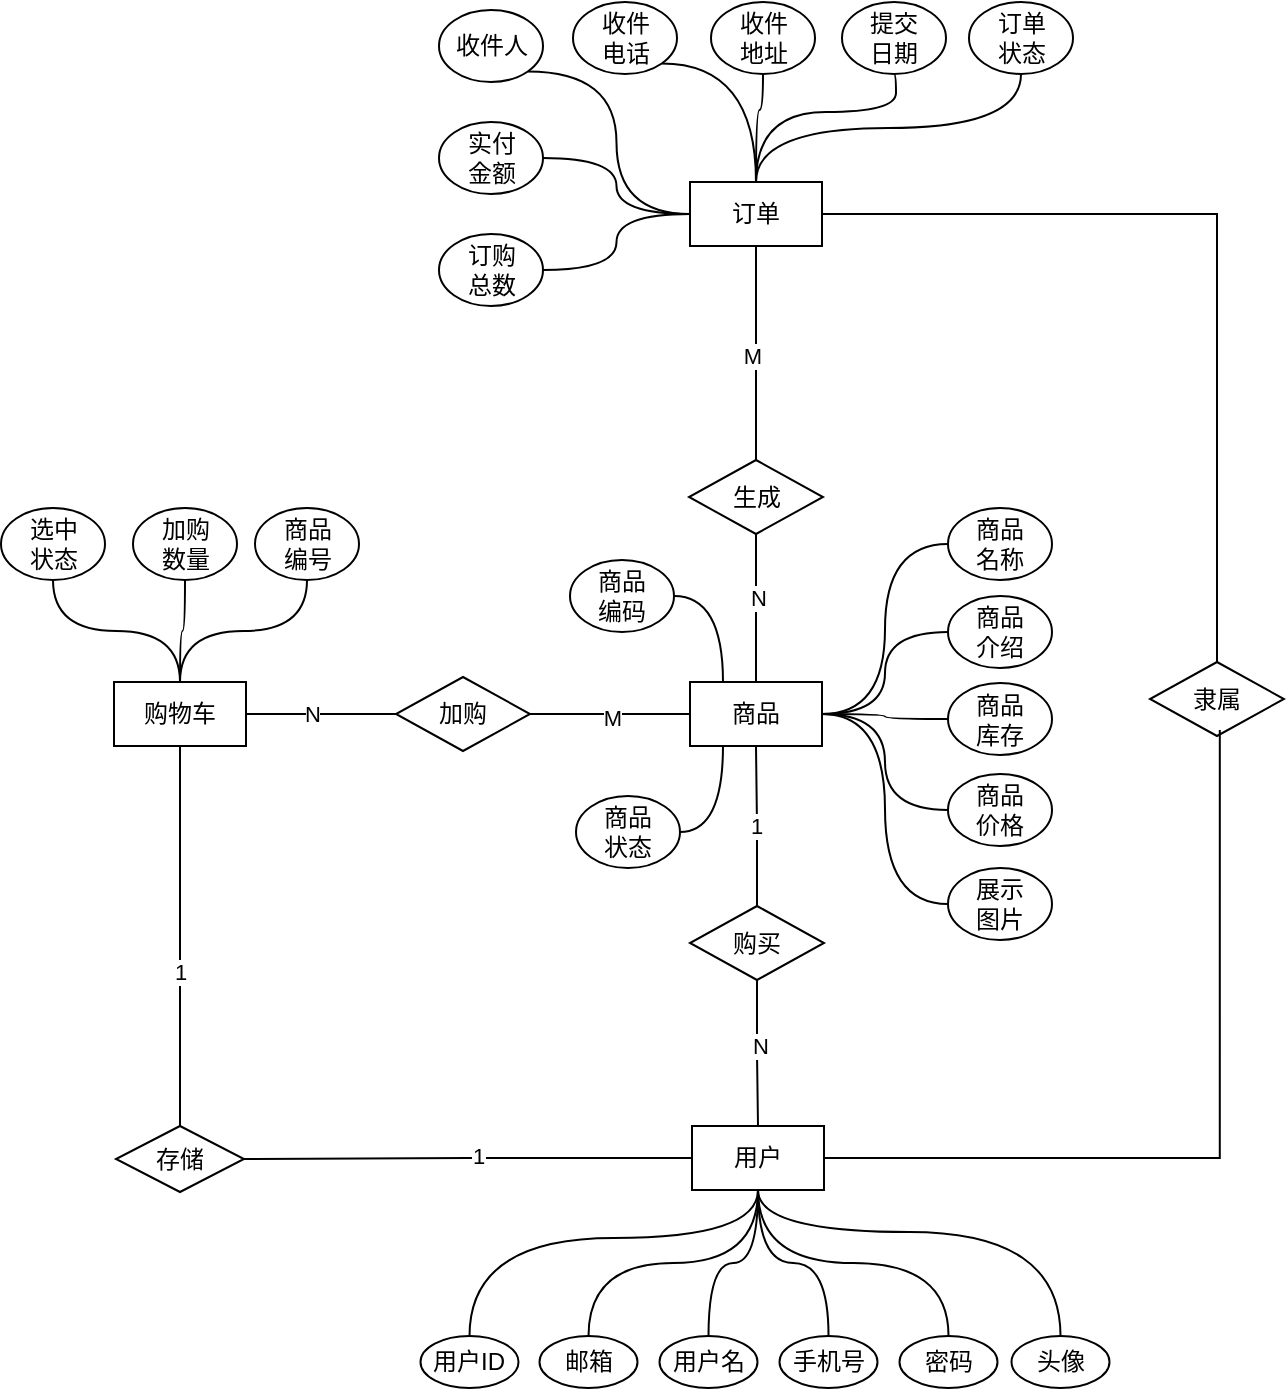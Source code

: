 <mxfile version="24.2.0" type="github">
  <diagram id="R2lEEEUBdFMjLlhIrx00" name="Page-1">
    <mxGraphModel dx="1314" dy="1030" grid="0" gridSize="10" guides="1" tooltips="1" connect="1" arrows="1" fold="1" page="1" pageScale="1" pageWidth="850" pageHeight="1100" math="0" shadow="0" extFonts="Permanent Marker^https://fonts.googleapis.com/css?family=Permanent+Marker">
      <root>
        <mxCell id="0" />
        <mxCell id="1" parent="0" />
        <mxCell id="VfQw10z59d6hTfCO1_Ws-1" value="用户" style="whiteSpace=wrap;html=1;align=center;" vertex="1" parent="1">
          <mxGeometry x="433" y="715" width="66" height="32" as="geometry" />
        </mxCell>
        <mxCell id="VfQw10z59d6hTfCO1_Ws-23" style="edgeStyle=orthogonalEdgeStyle;rounded=0;orthogonalLoop=1;jettySize=auto;html=1;exitX=0.5;exitY=0;exitDx=0;exitDy=0;entryX=0.5;entryY=1;entryDx=0;entryDy=0;endArrow=none;endFill=0;" edge="1" parent="1" source="VfQw10z59d6hTfCO1_Ws-3" target="VfQw10z59d6hTfCO1_Ws-9">
          <mxGeometry relative="1" as="geometry" />
        </mxCell>
        <mxCell id="VfQw10z59d6hTfCO1_Ws-24" value="N" style="edgeLabel;html=1;align=center;verticalAlign=middle;resizable=0;points=[];" vertex="1" connectable="0" parent="VfQw10z59d6hTfCO1_Ws-23">
          <mxGeometry x="0.144" y="-1" relative="1" as="geometry">
            <mxPoint as="offset" />
          </mxGeometry>
        </mxCell>
        <mxCell id="VfQw10z59d6hTfCO1_Ws-79" style="edgeStyle=orthogonalEdgeStyle;curved=1;rounded=0;orthogonalLoop=1;jettySize=auto;html=1;exitX=1;exitY=0.5;exitDx=0;exitDy=0;entryX=0;entryY=0.5;entryDx=0;entryDy=0;strokeColor=default;align=center;verticalAlign=middle;fontFamily=Helvetica;fontSize=11;fontColor=default;labelBackgroundColor=default;endArrow=none;endFill=0;" edge="1" parent="1" source="VfQw10z59d6hTfCO1_Ws-3" target="VfQw10z59d6hTfCO1_Ws-61">
          <mxGeometry relative="1" as="geometry" />
        </mxCell>
        <mxCell id="VfQw10z59d6hTfCO1_Ws-3" value="商品" style="whiteSpace=wrap;html=1;align=center;" vertex="1" parent="1">
          <mxGeometry x="432" y="493" width="66" height="32" as="geometry" />
        </mxCell>
        <mxCell id="VfQw10z59d6hTfCO1_Ws-38" style="edgeStyle=orthogonalEdgeStyle;rounded=0;orthogonalLoop=1;jettySize=auto;html=1;exitX=1;exitY=0.5;exitDx=0;exitDy=0;endArrow=none;endFill=0;" edge="1" parent="1" source="VfQw10z59d6hTfCO1_Ws-4" target="VfQw10z59d6hTfCO1_Ws-11">
          <mxGeometry relative="1" as="geometry" />
        </mxCell>
        <mxCell id="VfQw10z59d6hTfCO1_Ws-39" value="N" style="edgeLabel;html=1;align=center;verticalAlign=middle;resizable=0;points=[];" vertex="1" connectable="0" parent="VfQw10z59d6hTfCO1_Ws-38">
          <mxGeometry x="-0.303" relative="1" as="geometry">
            <mxPoint x="7" as="offset" />
          </mxGeometry>
        </mxCell>
        <mxCell id="VfQw10z59d6hTfCO1_Ws-42" style="edgeStyle=orthogonalEdgeStyle;rounded=0;orthogonalLoop=1;jettySize=auto;html=1;exitX=0.5;exitY=1;exitDx=0;exitDy=0;entryX=0.5;entryY=0;entryDx=0;entryDy=0;endArrow=none;endFill=0;" edge="1" parent="1" source="VfQw10z59d6hTfCO1_Ws-4" target="VfQw10z59d6hTfCO1_Ws-8">
          <mxGeometry relative="1" as="geometry" />
        </mxCell>
        <mxCell id="VfQw10z59d6hTfCO1_Ws-43" value="1" style="edgeLabel;html=1;align=center;verticalAlign=middle;resizable=0;points=[];" vertex="1" connectable="0" parent="VfQw10z59d6hTfCO1_Ws-42">
          <mxGeometry x="0.491" y="-1" relative="1" as="geometry">
            <mxPoint x="1" y="-29" as="offset" />
          </mxGeometry>
        </mxCell>
        <mxCell id="VfQw10z59d6hTfCO1_Ws-4" value="购物车" style="whiteSpace=wrap;html=1;align=center;" vertex="1" parent="1">
          <mxGeometry x="144" y="493" width="66" height="32" as="geometry" />
        </mxCell>
        <mxCell id="VfQw10z59d6hTfCO1_Ws-5" value="订单" style="whiteSpace=wrap;html=1;align=center;" vertex="1" parent="1">
          <mxGeometry x="432" y="243" width="66" height="32" as="geometry" />
        </mxCell>
        <mxCell id="VfQw10z59d6hTfCO1_Ws-19" style="edgeStyle=orthogonalEdgeStyle;rounded=0;orthogonalLoop=1;jettySize=auto;html=1;exitX=0.5;exitY=0;exitDx=0;exitDy=0;endArrow=none;endFill=0;" edge="1" parent="1" source="VfQw10z59d6hTfCO1_Ws-7" target="VfQw10z59d6hTfCO1_Ws-3">
          <mxGeometry relative="1" as="geometry" />
        </mxCell>
        <mxCell id="VfQw10z59d6hTfCO1_Ws-20" value="1" style="edgeLabel;html=1;align=center;verticalAlign=middle;resizable=0;points=[];" vertex="1" connectable="0" parent="VfQw10z59d6hTfCO1_Ws-19">
          <mxGeometry x="0.008" relative="1" as="geometry">
            <mxPoint as="offset" />
          </mxGeometry>
        </mxCell>
        <mxCell id="VfQw10z59d6hTfCO1_Ws-21" style="edgeStyle=orthogonalEdgeStyle;rounded=0;orthogonalLoop=1;jettySize=auto;html=1;exitX=0.5;exitY=1;exitDx=0;exitDy=0;entryX=0.5;entryY=0;entryDx=0;entryDy=0;endArrow=none;endFill=0;" edge="1" parent="1" source="VfQw10z59d6hTfCO1_Ws-7" target="VfQw10z59d6hTfCO1_Ws-1">
          <mxGeometry relative="1" as="geometry" />
        </mxCell>
        <mxCell id="VfQw10z59d6hTfCO1_Ws-22" value="N" style="edgeLabel;html=1;align=center;verticalAlign=middle;resizable=0;points=[];" vertex="1" connectable="0" parent="VfQw10z59d6hTfCO1_Ws-21">
          <mxGeometry x="-0.106" y="1" relative="1" as="geometry">
            <mxPoint as="offset" />
          </mxGeometry>
        </mxCell>
        <mxCell id="VfQw10z59d6hTfCO1_Ws-7" value="购买" style="shape=rhombus;perimeter=rhombusPerimeter;whiteSpace=wrap;html=1;align=center;" vertex="1" parent="1">
          <mxGeometry x="432" y="605" width="67" height="37" as="geometry" />
        </mxCell>
        <mxCell id="VfQw10z59d6hTfCO1_Ws-8" value="存储" style="shape=rhombus;perimeter=rhombusPerimeter;whiteSpace=wrap;html=1;align=center;" vertex="1" parent="1">
          <mxGeometry x="145" y="715" width="64" height="33" as="geometry" />
        </mxCell>
        <mxCell id="VfQw10z59d6hTfCO1_Ws-25" style="edgeStyle=orthogonalEdgeStyle;rounded=0;orthogonalLoop=1;jettySize=auto;html=1;exitX=0.5;exitY=0;exitDx=0;exitDy=0;endArrow=none;endFill=0;" edge="1" parent="1" source="VfQw10z59d6hTfCO1_Ws-9" target="VfQw10z59d6hTfCO1_Ws-5">
          <mxGeometry relative="1" as="geometry" />
        </mxCell>
        <mxCell id="VfQw10z59d6hTfCO1_Ws-27" value="M" style="edgeLabel;html=1;align=center;verticalAlign=middle;resizable=0;points=[];" vertex="1" connectable="0" parent="VfQw10z59d6hTfCO1_Ws-25">
          <mxGeometry x="-0.023" y="2" relative="1" as="geometry">
            <mxPoint as="offset" />
          </mxGeometry>
        </mxCell>
        <mxCell id="VfQw10z59d6hTfCO1_Ws-9" value="生成" style="shape=rhombus;perimeter=rhombusPerimeter;whiteSpace=wrap;html=1;align=center;" vertex="1" parent="1">
          <mxGeometry x="431.5" y="382" width="67" height="37" as="geometry" />
        </mxCell>
        <mxCell id="VfQw10z59d6hTfCO1_Ws-36" style="edgeStyle=orthogonalEdgeStyle;rounded=0;orthogonalLoop=1;jettySize=auto;html=1;exitX=1;exitY=0.5;exitDx=0;exitDy=0;endArrow=none;endFill=0;" edge="1" parent="1" source="VfQw10z59d6hTfCO1_Ws-11" target="VfQw10z59d6hTfCO1_Ws-3">
          <mxGeometry relative="1" as="geometry" />
        </mxCell>
        <mxCell id="VfQw10z59d6hTfCO1_Ws-37" value="M" style="edgeLabel;html=1;align=center;verticalAlign=middle;resizable=0;points=[];" vertex="1" connectable="0" parent="VfQw10z59d6hTfCO1_Ws-36">
          <mxGeometry x="0.015" y="-2" relative="1" as="geometry">
            <mxPoint as="offset" />
          </mxGeometry>
        </mxCell>
        <mxCell id="VfQw10z59d6hTfCO1_Ws-11" value="加购" style="shape=rhombus;perimeter=rhombusPerimeter;whiteSpace=wrap;html=1;align=center;" vertex="1" parent="1">
          <mxGeometry x="285" y="490.5" width="67" height="37" as="geometry" />
        </mxCell>
        <mxCell id="VfQw10z59d6hTfCO1_Ws-35" style="edgeStyle=orthogonalEdgeStyle;rounded=0;orthogonalLoop=1;jettySize=auto;html=1;exitX=0.5;exitY=0;exitDx=0;exitDy=0;entryX=1;entryY=0.5;entryDx=0;entryDy=0;endArrow=none;endFill=0;" edge="1" parent="1" source="VfQw10z59d6hTfCO1_Ws-33" target="VfQw10z59d6hTfCO1_Ws-5">
          <mxGeometry relative="1" as="geometry" />
        </mxCell>
        <mxCell id="VfQw10z59d6hTfCO1_Ws-33" value="隶属" style="shape=rhombus;perimeter=rhombusPerimeter;whiteSpace=wrap;html=1;align=center;" vertex="1" parent="1">
          <mxGeometry x="662" y="483" width="67" height="37" as="geometry" />
        </mxCell>
        <mxCell id="VfQw10z59d6hTfCO1_Ws-34" style="edgeStyle=orthogonalEdgeStyle;rounded=0;orthogonalLoop=1;jettySize=auto;html=1;exitX=1;exitY=0.5;exitDx=0;exitDy=0;entryX=0.521;entryY=0.919;entryDx=0;entryDy=0;entryPerimeter=0;endArrow=none;endFill=0;" edge="1" parent="1" source="VfQw10z59d6hTfCO1_Ws-1" target="VfQw10z59d6hTfCO1_Ws-33">
          <mxGeometry relative="1" as="geometry" />
        </mxCell>
        <mxCell id="VfQw10z59d6hTfCO1_Ws-40" style="edgeStyle=orthogonalEdgeStyle;rounded=0;orthogonalLoop=1;jettySize=auto;html=1;exitX=0;exitY=0.5;exitDx=0;exitDy=0;entryX=1;entryY=0.5;entryDx=0;entryDy=0;endArrow=none;endFill=0;" edge="1" parent="1" source="VfQw10z59d6hTfCO1_Ws-1" target="VfQw10z59d6hTfCO1_Ws-8">
          <mxGeometry relative="1" as="geometry" />
        </mxCell>
        <mxCell id="VfQw10z59d6hTfCO1_Ws-41" value="1" style="edgeLabel;html=1;align=center;verticalAlign=middle;resizable=0;points=[];" vertex="1" connectable="0" parent="VfQw10z59d6hTfCO1_Ws-40">
          <mxGeometry x="-0.048" y="-1" relative="1" as="geometry">
            <mxPoint as="offset" />
          </mxGeometry>
        </mxCell>
        <mxCell id="VfQw10z59d6hTfCO1_Ws-71" style="edgeStyle=orthogonalEdgeStyle;rounded=0;orthogonalLoop=1;jettySize=auto;html=1;exitX=0.5;exitY=0;exitDx=0;exitDy=0;curved=1;strokeColor=default;endArrow=none;endFill=0;" edge="1" parent="1" source="VfQw10z59d6hTfCO1_Ws-45" target="VfQw10z59d6hTfCO1_Ws-1">
          <mxGeometry relative="1" as="geometry" />
        </mxCell>
        <mxCell id="VfQw10z59d6hTfCO1_Ws-45" value="用户名" style="ellipse;whiteSpace=wrap;html=1;align=center;" vertex="1" parent="1">
          <mxGeometry x="416.75" y="820" width="49" height="26" as="geometry" />
        </mxCell>
        <mxCell id="VfQw10z59d6hTfCO1_Ws-72" style="edgeStyle=orthogonalEdgeStyle;rounded=0;orthogonalLoop=1;jettySize=auto;html=1;exitX=0.5;exitY=0;exitDx=0;exitDy=0;curved=1;endArrow=none;endFill=0;" edge="1" parent="1" source="VfQw10z59d6hTfCO1_Ws-46" target="VfQw10z59d6hTfCO1_Ws-1">
          <mxGeometry relative="1" as="geometry" />
        </mxCell>
        <mxCell id="VfQw10z59d6hTfCO1_Ws-46" value="手机号" style="ellipse;whiteSpace=wrap;html=1;align=center;" vertex="1" parent="1">
          <mxGeometry x="476.75" y="820" width="49" height="26" as="geometry" />
        </mxCell>
        <mxCell id="VfQw10z59d6hTfCO1_Ws-73" style="edgeStyle=orthogonalEdgeStyle;curved=1;rounded=0;orthogonalLoop=1;jettySize=auto;html=1;exitX=0.5;exitY=0;exitDx=0;exitDy=0;strokeColor=default;align=center;verticalAlign=middle;fontFamily=Helvetica;fontSize=11;fontColor=default;labelBackgroundColor=default;endArrow=none;endFill=0;" edge="1" parent="1" source="VfQw10z59d6hTfCO1_Ws-47" target="VfQw10z59d6hTfCO1_Ws-1">
          <mxGeometry relative="1" as="geometry" />
        </mxCell>
        <mxCell id="VfQw10z59d6hTfCO1_Ws-47" value="密码" style="ellipse;whiteSpace=wrap;html=1;align=center;" vertex="1" parent="1">
          <mxGeometry x="536.75" y="820" width="49" height="26" as="geometry" />
        </mxCell>
        <mxCell id="VfQw10z59d6hTfCO1_Ws-74" style="edgeStyle=orthogonalEdgeStyle;curved=1;rounded=0;orthogonalLoop=1;jettySize=auto;html=1;exitX=0.5;exitY=0;exitDx=0;exitDy=0;strokeColor=default;align=center;verticalAlign=middle;fontFamily=Helvetica;fontSize=11;fontColor=default;labelBackgroundColor=default;endArrow=none;endFill=0;" edge="1" parent="1" source="VfQw10z59d6hTfCO1_Ws-48" target="VfQw10z59d6hTfCO1_Ws-1">
          <mxGeometry relative="1" as="geometry">
            <Array as="points">
              <mxPoint x="617" y="768" />
              <mxPoint x="466" y="768" />
            </Array>
          </mxGeometry>
        </mxCell>
        <mxCell id="VfQw10z59d6hTfCO1_Ws-48" value="头像" style="ellipse;whiteSpace=wrap;html=1;align=center;" vertex="1" parent="1">
          <mxGeometry x="592.75" y="820" width="49" height="26" as="geometry" />
        </mxCell>
        <mxCell id="VfQw10z59d6hTfCO1_Ws-70" style="edgeStyle=orthogonalEdgeStyle;rounded=0;orthogonalLoop=1;jettySize=auto;html=1;exitX=0.5;exitY=0;exitDx=0;exitDy=0;curved=1;endArrow=none;endFill=0;" edge="1" parent="1" source="VfQw10z59d6hTfCO1_Ws-49" target="VfQw10z59d6hTfCO1_Ws-1">
          <mxGeometry relative="1" as="geometry" />
        </mxCell>
        <mxCell id="VfQw10z59d6hTfCO1_Ws-49" value="邮箱" style="ellipse;whiteSpace=wrap;html=1;align=center;" vertex="1" parent="1">
          <mxGeometry x="356.75" y="820" width="49" height="26" as="geometry" />
        </mxCell>
        <mxCell id="VfQw10z59d6hTfCO1_Ws-94" style="edgeStyle=orthogonalEdgeStyle;curved=1;rounded=0;orthogonalLoop=1;jettySize=auto;html=1;exitX=0.5;exitY=1;exitDx=0;exitDy=0;strokeColor=default;align=center;verticalAlign=middle;fontFamily=Helvetica;fontSize=11;fontColor=default;labelBackgroundColor=default;endArrow=none;endFill=0;" edge="1" parent="1" source="VfQw10z59d6hTfCO1_Ws-50" target="VfQw10z59d6hTfCO1_Ws-4">
          <mxGeometry relative="1" as="geometry" />
        </mxCell>
        <mxCell id="VfQw10z59d6hTfCO1_Ws-50" value="加购&lt;div&gt;数量&lt;/div&gt;" style="ellipse;whiteSpace=wrap;html=1;align=center;" vertex="1" parent="1">
          <mxGeometry x="153.5" y="406" width="52" height="36" as="geometry" />
        </mxCell>
        <mxCell id="VfQw10z59d6hTfCO1_Ws-93" style="edgeStyle=orthogonalEdgeStyle;curved=1;rounded=0;orthogonalLoop=1;jettySize=auto;html=1;exitX=0.5;exitY=1;exitDx=0;exitDy=0;strokeColor=default;align=center;verticalAlign=middle;fontFamily=Helvetica;fontSize=11;fontColor=default;labelBackgroundColor=default;endArrow=none;endFill=0;" edge="1" parent="1" source="VfQw10z59d6hTfCO1_Ws-51" target="VfQw10z59d6hTfCO1_Ws-4">
          <mxGeometry relative="1" as="geometry" />
        </mxCell>
        <mxCell id="VfQw10z59d6hTfCO1_Ws-51" value="商品&lt;div&gt;编号&lt;/div&gt;" style="ellipse;whiteSpace=wrap;html=1;align=center;" vertex="1" parent="1">
          <mxGeometry x="214.5" y="406" width="52" height="36" as="geometry" />
        </mxCell>
        <mxCell id="VfQw10z59d6hTfCO1_Ws-87" style="edgeStyle=orthogonalEdgeStyle;curved=1;rounded=0;orthogonalLoop=1;jettySize=auto;html=1;exitX=1;exitY=1;exitDx=0;exitDy=0;entryX=0;entryY=0.5;entryDx=0;entryDy=0;strokeColor=default;align=center;verticalAlign=middle;fontFamily=Helvetica;fontSize=11;fontColor=default;labelBackgroundColor=default;endArrow=none;endFill=0;" edge="1" parent="1" source="VfQw10z59d6hTfCO1_Ws-52" target="VfQw10z59d6hTfCO1_Ws-5">
          <mxGeometry relative="1" as="geometry" />
        </mxCell>
        <mxCell id="VfQw10z59d6hTfCO1_Ws-52" value="收件人" style="ellipse;whiteSpace=wrap;html=1;align=center;" vertex="1" parent="1">
          <mxGeometry x="306.5" y="157" width="52" height="36" as="geometry" />
        </mxCell>
        <mxCell id="VfQw10z59d6hTfCO1_Ws-88" style="edgeStyle=orthogonalEdgeStyle;curved=1;rounded=0;orthogonalLoop=1;jettySize=auto;html=1;exitX=1;exitY=1;exitDx=0;exitDy=0;entryX=0.5;entryY=0;entryDx=0;entryDy=0;strokeColor=default;align=center;verticalAlign=middle;fontFamily=Helvetica;fontSize=11;fontColor=default;labelBackgroundColor=default;endArrow=none;endFill=0;" edge="1" parent="1" source="VfQw10z59d6hTfCO1_Ws-53" target="VfQw10z59d6hTfCO1_Ws-5">
          <mxGeometry relative="1" as="geometry" />
        </mxCell>
        <mxCell id="VfQw10z59d6hTfCO1_Ws-53" value="收件&lt;div&gt;电话&lt;/div&gt;" style="ellipse;whiteSpace=wrap;html=1;align=center;" vertex="1" parent="1">
          <mxGeometry x="373.5" y="153" width="52" height="36" as="geometry" />
        </mxCell>
        <mxCell id="VfQw10z59d6hTfCO1_Ws-90" style="edgeStyle=orthogonalEdgeStyle;curved=1;rounded=0;orthogonalLoop=1;jettySize=auto;html=1;exitX=0.5;exitY=1;exitDx=0;exitDy=0;entryX=0.5;entryY=0;entryDx=0;entryDy=0;strokeColor=default;align=center;verticalAlign=middle;fontFamily=Helvetica;fontSize=11;fontColor=default;labelBackgroundColor=default;endArrow=none;endFill=0;" edge="1" parent="1" source="VfQw10z59d6hTfCO1_Ws-54" target="VfQw10z59d6hTfCO1_Ws-5">
          <mxGeometry relative="1" as="geometry">
            <Array as="points">
              <mxPoint x="469" y="207" />
              <mxPoint x="465" y="207" />
            </Array>
          </mxGeometry>
        </mxCell>
        <mxCell id="VfQw10z59d6hTfCO1_Ws-54" value="收件&lt;div&gt;地址&lt;/div&gt;" style="ellipse;whiteSpace=wrap;html=1;align=center;" vertex="1" parent="1">
          <mxGeometry x="442.5" y="153" width="52" height="36" as="geometry" />
        </mxCell>
        <mxCell id="VfQw10z59d6hTfCO1_Ws-91" style="edgeStyle=orthogonalEdgeStyle;curved=1;rounded=0;orthogonalLoop=1;jettySize=auto;html=1;exitX=0.5;exitY=1;exitDx=0;exitDy=0;entryX=0.5;entryY=0;entryDx=0;entryDy=0;strokeColor=default;align=center;verticalAlign=middle;fontFamily=Helvetica;fontSize=11;fontColor=default;labelBackgroundColor=default;endArrow=none;endFill=0;" edge="1" parent="1" source="VfQw10z59d6hTfCO1_Ws-55" target="VfQw10z59d6hTfCO1_Ws-5">
          <mxGeometry relative="1" as="geometry">
            <Array as="points">
              <mxPoint x="535" y="189" />
              <mxPoint x="535" y="208" />
              <mxPoint x="465" y="208" />
            </Array>
          </mxGeometry>
        </mxCell>
        <mxCell id="VfQw10z59d6hTfCO1_Ws-55" value="提交&lt;div&gt;日期&lt;/div&gt;" style="ellipse;whiteSpace=wrap;html=1;align=center;" vertex="1" parent="1">
          <mxGeometry x="508" y="153" width="52" height="36" as="geometry" />
        </mxCell>
        <mxCell id="VfQw10z59d6hTfCO1_Ws-95" style="edgeStyle=orthogonalEdgeStyle;curved=1;rounded=0;orthogonalLoop=1;jettySize=auto;html=1;exitX=0.5;exitY=1;exitDx=0;exitDy=0;strokeColor=default;align=center;verticalAlign=middle;fontFamily=Helvetica;fontSize=11;fontColor=default;labelBackgroundColor=default;endArrow=none;endFill=0;" edge="1" parent="1" source="VfQw10z59d6hTfCO1_Ws-56" target="VfQw10z59d6hTfCO1_Ws-4">
          <mxGeometry relative="1" as="geometry" />
        </mxCell>
        <mxCell id="VfQw10z59d6hTfCO1_Ws-56" value="选中&lt;div&gt;状态&lt;/div&gt;" style="ellipse;whiteSpace=wrap;html=1;align=center;" vertex="1" parent="1">
          <mxGeometry x="87.5" y="406" width="52" height="36" as="geometry" />
        </mxCell>
        <mxCell id="VfQw10z59d6hTfCO1_Ws-92" style="edgeStyle=orthogonalEdgeStyle;curved=1;rounded=0;orthogonalLoop=1;jettySize=auto;html=1;exitX=0.5;exitY=1;exitDx=0;exitDy=0;strokeColor=default;align=center;verticalAlign=middle;fontFamily=Helvetica;fontSize=11;fontColor=default;labelBackgroundColor=default;endArrow=none;endFill=0;" edge="1" parent="1" source="VfQw10z59d6hTfCO1_Ws-57" target="VfQw10z59d6hTfCO1_Ws-5">
          <mxGeometry relative="1" as="geometry" />
        </mxCell>
        <mxCell id="VfQw10z59d6hTfCO1_Ws-57" value="订单&lt;div&gt;状态&lt;/div&gt;" style="ellipse;whiteSpace=wrap;html=1;align=center;" vertex="1" parent="1">
          <mxGeometry x="571.5" y="153" width="52" height="36" as="geometry" />
        </mxCell>
        <mxCell id="VfQw10z59d6hTfCO1_Ws-86" style="edgeStyle=orthogonalEdgeStyle;curved=1;rounded=0;orthogonalLoop=1;jettySize=auto;html=1;exitX=1;exitY=0.5;exitDx=0;exitDy=0;strokeColor=default;align=center;verticalAlign=middle;fontFamily=Helvetica;fontSize=11;fontColor=default;labelBackgroundColor=default;endArrow=none;endFill=0;" edge="1" parent="1" source="VfQw10z59d6hTfCO1_Ws-58" target="VfQw10z59d6hTfCO1_Ws-5">
          <mxGeometry relative="1" as="geometry" />
        </mxCell>
        <mxCell id="VfQw10z59d6hTfCO1_Ws-58" value="实付&lt;div&gt;金额&lt;/div&gt;" style="ellipse;whiteSpace=wrap;html=1;align=center;" vertex="1" parent="1">
          <mxGeometry x="306.5" y="213" width="52" height="36" as="geometry" />
        </mxCell>
        <mxCell id="VfQw10z59d6hTfCO1_Ws-85" style="edgeStyle=orthogonalEdgeStyle;curved=1;rounded=0;orthogonalLoop=1;jettySize=auto;html=1;exitX=1;exitY=0.5;exitDx=0;exitDy=0;entryX=0;entryY=0.5;entryDx=0;entryDy=0;strokeColor=default;align=center;verticalAlign=middle;fontFamily=Helvetica;fontSize=11;fontColor=default;labelBackgroundColor=default;endArrow=none;endFill=0;" edge="1" parent="1" source="VfQw10z59d6hTfCO1_Ws-59" target="VfQw10z59d6hTfCO1_Ws-5">
          <mxGeometry relative="1" as="geometry" />
        </mxCell>
        <mxCell id="VfQw10z59d6hTfCO1_Ws-59" value="订购&lt;div&gt;总数&lt;/div&gt;" style="ellipse;whiteSpace=wrap;html=1;align=center;" vertex="1" parent="1">
          <mxGeometry x="306.5" y="269" width="52" height="36" as="geometry" />
        </mxCell>
        <mxCell id="VfQw10z59d6hTfCO1_Ws-77" style="edgeStyle=orthogonalEdgeStyle;curved=1;rounded=0;orthogonalLoop=1;jettySize=auto;html=1;exitX=0;exitY=0.5;exitDx=0;exitDy=0;entryX=1;entryY=0.5;entryDx=0;entryDy=0;strokeColor=default;align=center;verticalAlign=middle;fontFamily=Helvetica;fontSize=11;fontColor=default;labelBackgroundColor=default;endArrow=none;endFill=0;" edge="1" parent="1" source="VfQw10z59d6hTfCO1_Ws-60" target="VfQw10z59d6hTfCO1_Ws-3">
          <mxGeometry relative="1" as="geometry" />
        </mxCell>
        <mxCell id="VfQw10z59d6hTfCO1_Ws-60" value="商品&lt;div&gt;名称&lt;/div&gt;" style="ellipse;whiteSpace=wrap;html=1;align=center;" vertex="1" parent="1">
          <mxGeometry x="561" y="406" width="52" height="36" as="geometry" />
        </mxCell>
        <mxCell id="VfQw10z59d6hTfCO1_Ws-61" value="商品&lt;div&gt;介绍&lt;/div&gt;" style="ellipse;whiteSpace=wrap;html=1;align=center;" vertex="1" parent="1">
          <mxGeometry x="561" y="450" width="52" height="36" as="geometry" />
        </mxCell>
        <mxCell id="VfQw10z59d6hTfCO1_Ws-82" style="edgeStyle=orthogonalEdgeStyle;curved=1;rounded=0;orthogonalLoop=1;jettySize=auto;html=1;exitX=0;exitY=0.5;exitDx=0;exitDy=0;strokeColor=default;align=center;verticalAlign=middle;fontFamily=Helvetica;fontSize=11;fontColor=default;labelBackgroundColor=default;endArrow=none;endFill=0;" edge="1" parent="1" source="VfQw10z59d6hTfCO1_Ws-62" target="VfQw10z59d6hTfCO1_Ws-3">
          <mxGeometry relative="1" as="geometry" />
        </mxCell>
        <mxCell id="VfQw10z59d6hTfCO1_Ws-62" value="商品&lt;div&gt;库存&lt;/div&gt;" style="ellipse;whiteSpace=wrap;html=1;align=center;" vertex="1" parent="1">
          <mxGeometry x="561" y="493.5" width="52" height="36" as="geometry" />
        </mxCell>
        <mxCell id="VfQw10z59d6hTfCO1_Ws-81" style="edgeStyle=orthogonalEdgeStyle;curved=1;rounded=0;orthogonalLoop=1;jettySize=auto;html=1;exitX=0;exitY=0.5;exitDx=0;exitDy=0;entryX=1;entryY=0.5;entryDx=0;entryDy=0;strokeColor=default;align=center;verticalAlign=middle;fontFamily=Helvetica;fontSize=11;fontColor=default;labelBackgroundColor=default;endArrow=none;endFill=0;" edge="1" parent="1" source="VfQw10z59d6hTfCO1_Ws-63" target="VfQw10z59d6hTfCO1_Ws-3">
          <mxGeometry relative="1" as="geometry" />
        </mxCell>
        <mxCell id="VfQw10z59d6hTfCO1_Ws-63" value="商品&lt;div&gt;价格&lt;/div&gt;" style="ellipse;whiteSpace=wrap;html=1;align=center;" vertex="1" parent="1">
          <mxGeometry x="561" y="539" width="52" height="36" as="geometry" />
        </mxCell>
        <mxCell id="VfQw10z59d6hTfCO1_Ws-80" style="edgeStyle=orthogonalEdgeStyle;curved=1;rounded=0;orthogonalLoop=1;jettySize=auto;html=1;exitX=0;exitY=0.5;exitDx=0;exitDy=0;entryX=1;entryY=0.5;entryDx=0;entryDy=0;strokeColor=default;align=center;verticalAlign=middle;fontFamily=Helvetica;fontSize=11;fontColor=default;labelBackgroundColor=default;endArrow=none;endFill=0;" edge="1" parent="1" source="VfQw10z59d6hTfCO1_Ws-64" target="VfQw10z59d6hTfCO1_Ws-3">
          <mxGeometry relative="1" as="geometry" />
        </mxCell>
        <mxCell id="VfQw10z59d6hTfCO1_Ws-64" value="&lt;div&gt;展示&lt;/div&gt;图片" style="ellipse;whiteSpace=wrap;html=1;align=center;" vertex="1" parent="1">
          <mxGeometry x="561" y="586" width="52" height="36" as="geometry" />
        </mxCell>
        <mxCell id="VfQw10z59d6hTfCO1_Ws-84" style="edgeStyle=orthogonalEdgeStyle;curved=1;rounded=0;orthogonalLoop=1;jettySize=auto;html=1;exitX=1;exitY=0.5;exitDx=0;exitDy=0;entryX=0.25;entryY=1;entryDx=0;entryDy=0;strokeColor=default;align=center;verticalAlign=middle;fontFamily=Helvetica;fontSize=11;fontColor=default;labelBackgroundColor=default;endArrow=none;endFill=0;" edge="1" parent="1" source="VfQw10z59d6hTfCO1_Ws-65" target="VfQw10z59d6hTfCO1_Ws-3">
          <mxGeometry relative="1" as="geometry" />
        </mxCell>
        <mxCell id="VfQw10z59d6hTfCO1_Ws-65" value="商品&lt;div&gt;状态&lt;div&gt;&lt;/div&gt;&lt;/div&gt;" style="ellipse;whiteSpace=wrap;html=1;align=center;" vertex="1" parent="1">
          <mxGeometry x="375" y="550" width="52" height="36" as="geometry" />
        </mxCell>
        <mxCell id="VfQw10z59d6hTfCO1_Ws-83" style="edgeStyle=orthogonalEdgeStyle;curved=1;rounded=0;orthogonalLoop=1;jettySize=auto;html=1;exitX=1;exitY=0.5;exitDx=0;exitDy=0;entryX=0.25;entryY=0;entryDx=0;entryDy=0;strokeColor=default;align=center;verticalAlign=middle;fontFamily=Helvetica;fontSize=11;fontColor=default;labelBackgroundColor=default;endArrow=none;endFill=0;" edge="1" parent="1" source="VfQw10z59d6hTfCO1_Ws-66" target="VfQw10z59d6hTfCO1_Ws-3">
          <mxGeometry relative="1" as="geometry" />
        </mxCell>
        <mxCell id="VfQw10z59d6hTfCO1_Ws-66" value="商品&lt;div&gt;编码&lt;div&gt;&lt;/div&gt;&lt;/div&gt;" style="ellipse;whiteSpace=wrap;html=1;align=center;" vertex="1" parent="1">
          <mxGeometry x="372" y="432" width="52" height="36" as="geometry" />
        </mxCell>
        <mxCell id="VfQw10z59d6hTfCO1_Ws-69" style="rounded=0;orthogonalLoop=1;jettySize=auto;html=1;exitX=0.5;exitY=0;exitDx=0;exitDy=0;edgeStyle=orthogonalEdgeStyle;curved=1;endArrow=none;endFill=0;" edge="1" parent="1" source="VfQw10z59d6hTfCO1_Ws-67" target="VfQw10z59d6hTfCO1_Ws-1">
          <mxGeometry relative="1" as="geometry">
            <Array as="points">
              <mxPoint x="322" y="771" />
              <mxPoint x="466" y="771" />
            </Array>
          </mxGeometry>
        </mxCell>
        <mxCell id="VfQw10z59d6hTfCO1_Ws-67" value="用户ID" style="ellipse;whiteSpace=wrap;html=1;align=center;" vertex="1" parent="1">
          <mxGeometry x="297.25" y="820" width="49" height="26" as="geometry" />
        </mxCell>
      </root>
    </mxGraphModel>
  </diagram>
</mxfile>
